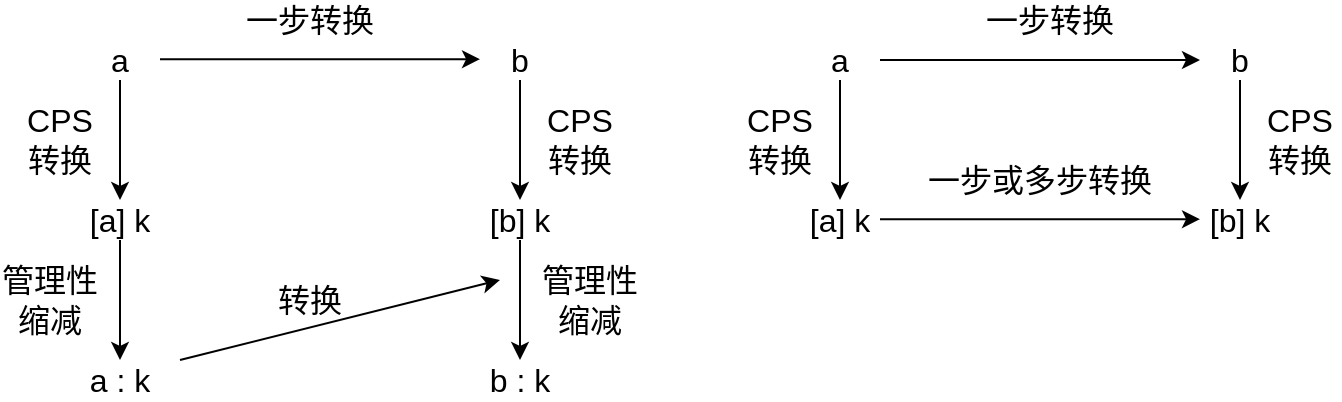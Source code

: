<mxfile version="14.6.12" type="github">
  <diagram id="kFHRlbiRz3oi0GWtiiYQ" name="Page-1">
    <mxGraphModel dx="782" dy="458" grid="0" gridSize="10" guides="1" tooltips="1" connect="1" arrows="1" fold="1" page="1" pageScale="1" pageWidth="827" pageHeight="1169" math="0" shadow="0">
      <root>
        <mxCell id="0" />
        <mxCell id="1" parent="0" />
        <mxCell id="_PYNvtz8eXPCkGTq7S7g-1" value="" style="endArrow=classic;html=1;" edge="1" parent="1">
          <mxGeometry width="50" height="50" relative="1" as="geometry">
            <mxPoint x="160" y="99.58" as="sourcePoint" />
            <mxPoint x="320" y="99.58" as="targetPoint" />
          </mxGeometry>
        </mxCell>
        <mxCell id="_PYNvtz8eXPCkGTq7S7g-7" value="" style="edgeStyle=orthogonalEdgeStyle;rounded=0;orthogonalLoop=1;jettySize=auto;html=1;" edge="1" parent="1" source="_PYNvtz8eXPCkGTq7S7g-2" target="_PYNvtz8eXPCkGTq7S7g-6">
          <mxGeometry relative="1" as="geometry" />
        </mxCell>
        <mxCell id="_PYNvtz8eXPCkGTq7S7g-2" value="&lt;font style=&quot;font-size: 16px&quot;&gt;a&lt;/font&gt;" style="text;html=1;strokeColor=none;fillColor=none;align=center;verticalAlign=middle;whiteSpace=wrap;rounded=0;" vertex="1" parent="1">
          <mxGeometry x="120" y="90" width="40" height="20" as="geometry" />
        </mxCell>
        <mxCell id="_PYNvtz8eXPCkGTq7S7g-11" value="" style="edgeStyle=orthogonalEdgeStyle;rounded=0;orthogonalLoop=1;jettySize=auto;html=1;" edge="1" parent="1" source="_PYNvtz8eXPCkGTq7S7g-3" target="_PYNvtz8eXPCkGTq7S7g-10">
          <mxGeometry relative="1" as="geometry" />
        </mxCell>
        <mxCell id="_PYNvtz8eXPCkGTq7S7g-3" value="&lt;font style=&quot;font-size: 16px&quot;&gt;b&lt;/font&gt;" style="text;html=1;strokeColor=none;fillColor=none;align=center;verticalAlign=middle;whiteSpace=wrap;rounded=0;" vertex="1" parent="1">
          <mxGeometry x="320" y="90" width="40" height="20" as="geometry" />
        </mxCell>
        <mxCell id="_PYNvtz8eXPCkGTq7S7g-5" value="&lt;span style=&quot;font-size: 16px&quot;&gt;一步转换&lt;/span&gt;" style="text;html=1;strokeColor=none;fillColor=none;align=center;verticalAlign=middle;whiteSpace=wrap;rounded=0;" vertex="1" parent="1">
          <mxGeometry x="190" y="70" width="90" height="20" as="geometry" />
        </mxCell>
        <mxCell id="_PYNvtz8eXPCkGTq7S7g-14" value="" style="edgeStyle=orthogonalEdgeStyle;rounded=0;orthogonalLoop=1;jettySize=auto;html=1;" edge="1" parent="1" source="_PYNvtz8eXPCkGTq7S7g-6" target="_PYNvtz8eXPCkGTq7S7g-13">
          <mxGeometry relative="1" as="geometry" />
        </mxCell>
        <mxCell id="_PYNvtz8eXPCkGTq7S7g-6" value="&lt;font style=&quot;font-size: 16px&quot;&gt;[a] k&lt;/font&gt;" style="text;html=1;strokeColor=none;fillColor=none;align=center;verticalAlign=middle;whiteSpace=wrap;rounded=0;" vertex="1" parent="1">
          <mxGeometry x="120" y="170" width="40" height="20" as="geometry" />
        </mxCell>
        <mxCell id="_PYNvtz8eXPCkGTq7S7g-8" value="&lt;font style=&quot;font-size: 16px&quot;&gt;CPS转换&lt;/font&gt;" style="text;html=1;strokeColor=none;fillColor=none;align=center;verticalAlign=middle;whiteSpace=wrap;rounded=0;" vertex="1" parent="1">
          <mxGeometry x="90" y="130" width="40" height="20" as="geometry" />
        </mxCell>
        <mxCell id="_PYNvtz8eXPCkGTq7S7g-16" value="" style="edgeStyle=orthogonalEdgeStyle;rounded=0;orthogonalLoop=1;jettySize=auto;html=1;" edge="1" parent="1" source="_PYNvtz8eXPCkGTq7S7g-10" target="_PYNvtz8eXPCkGTq7S7g-15">
          <mxGeometry relative="1" as="geometry" />
        </mxCell>
        <mxCell id="_PYNvtz8eXPCkGTq7S7g-10" value="&lt;font style=&quot;font-size: 16px&quot;&gt;[b] k&lt;/font&gt;" style="text;html=1;strokeColor=none;fillColor=none;align=center;verticalAlign=middle;whiteSpace=wrap;rounded=0;" vertex="1" parent="1">
          <mxGeometry x="320" y="170" width="40" height="20" as="geometry" />
        </mxCell>
        <mxCell id="_PYNvtz8eXPCkGTq7S7g-12" value="&lt;font style=&quot;font-size: 16px&quot;&gt;CPS转换&lt;/font&gt;" style="text;html=1;strokeColor=none;fillColor=none;align=center;verticalAlign=middle;whiteSpace=wrap;rounded=0;" vertex="1" parent="1">
          <mxGeometry x="350" y="130" width="40" height="20" as="geometry" />
        </mxCell>
        <mxCell id="_PYNvtz8eXPCkGTq7S7g-13" value="&lt;font style=&quot;font-size: 16px&quot;&gt;a : k&lt;/font&gt;" style="text;html=1;strokeColor=none;fillColor=none;align=center;verticalAlign=middle;whiteSpace=wrap;rounded=0;" vertex="1" parent="1">
          <mxGeometry x="120" y="250" width="40" height="20" as="geometry" />
        </mxCell>
        <mxCell id="_PYNvtz8eXPCkGTq7S7g-15" value="&lt;font style=&quot;font-size: 16px&quot;&gt;b : k&lt;/font&gt;" style="text;html=1;strokeColor=none;fillColor=none;align=center;verticalAlign=middle;whiteSpace=wrap;rounded=0;" vertex="1" parent="1">
          <mxGeometry x="320" y="250" width="40" height="20" as="geometry" />
        </mxCell>
        <mxCell id="_PYNvtz8eXPCkGTq7S7g-17" value="" style="endArrow=classic;html=1;" edge="1" parent="1">
          <mxGeometry width="50" height="50" relative="1" as="geometry">
            <mxPoint x="170" y="250" as="sourcePoint" />
            <mxPoint x="330" y="210" as="targetPoint" />
          </mxGeometry>
        </mxCell>
        <mxCell id="_PYNvtz8eXPCkGTq7S7g-18" value="&lt;font style=&quot;font-size: 16px&quot;&gt;转换&lt;/font&gt;" style="text;html=1;strokeColor=none;fillColor=none;align=center;verticalAlign=middle;whiteSpace=wrap;rounded=0;" vertex="1" parent="1">
          <mxGeometry x="215" y="210" width="40" height="20" as="geometry" />
        </mxCell>
        <mxCell id="_PYNvtz8eXPCkGTq7S7g-21" value="&lt;span style=&quot;font-size: 16px&quot;&gt;管理性缩减&lt;/span&gt;" style="text;html=1;strokeColor=none;fillColor=none;align=center;verticalAlign=middle;whiteSpace=wrap;rounded=0;" vertex="1" parent="1">
          <mxGeometry x="80" y="210" width="50" height="20" as="geometry" />
        </mxCell>
        <mxCell id="_PYNvtz8eXPCkGTq7S7g-22" value="&lt;span style=&quot;font-size: 16px&quot;&gt;管理性缩减&lt;/span&gt;" style="text;html=1;strokeColor=none;fillColor=none;align=center;verticalAlign=middle;whiteSpace=wrap;rounded=0;" vertex="1" parent="1">
          <mxGeometry x="350" y="210" width="50" height="20" as="geometry" />
        </mxCell>
        <mxCell id="_PYNvtz8eXPCkGTq7S7g-24" value="&lt;span style=&quot;font-size: 16px&quot;&gt;a&lt;/span&gt;" style="text;html=1;strokeColor=none;fillColor=none;align=center;verticalAlign=middle;whiteSpace=wrap;rounded=0;" vertex="1" parent="1">
          <mxGeometry x="480" y="90" width="40" height="20" as="geometry" />
        </mxCell>
        <mxCell id="_PYNvtz8eXPCkGTq7S7g-25" value="&lt;font style=&quot;font-size: 16px&quot;&gt;b&lt;/font&gt;" style="text;html=1;strokeColor=none;fillColor=none;align=center;verticalAlign=middle;whiteSpace=wrap;rounded=0;" vertex="1" parent="1">
          <mxGeometry x="680" y="90" width="40" height="20" as="geometry" />
        </mxCell>
        <mxCell id="_PYNvtz8eXPCkGTq7S7g-26" value="" style="endArrow=classic;html=1;" edge="1" parent="1">
          <mxGeometry width="50" height="50" relative="1" as="geometry">
            <mxPoint x="520" y="100.0" as="sourcePoint" />
            <mxPoint x="680.0" y="100.0" as="targetPoint" />
          </mxGeometry>
        </mxCell>
        <mxCell id="_PYNvtz8eXPCkGTq7S7g-27" style="edgeStyle=orthogonalEdgeStyle;rounded=0;orthogonalLoop=1;jettySize=auto;html=1;exitX=0.5;exitY=1;exitDx=0;exitDy=0;" edge="1" parent="1" source="_PYNvtz8eXPCkGTq7S7g-25" target="_PYNvtz8eXPCkGTq7S7g-25">
          <mxGeometry relative="1" as="geometry" />
        </mxCell>
        <mxCell id="_PYNvtz8eXPCkGTq7S7g-28" value="&lt;span style=&quot;font-size: 16px&quot;&gt;一步转换&lt;/span&gt;" style="text;html=1;strokeColor=none;fillColor=none;align=center;verticalAlign=middle;whiteSpace=wrap;rounded=0;" vertex="1" parent="1">
          <mxGeometry x="560" y="70" width="90" height="20" as="geometry" />
        </mxCell>
        <mxCell id="_PYNvtz8eXPCkGTq7S7g-30" value="" style="edgeStyle=orthogonalEdgeStyle;rounded=0;orthogonalLoop=1;jettySize=auto;html=1;exitX=0.5;exitY=1;exitDx=0;exitDy=0;" edge="1" parent="1" source="_PYNvtz8eXPCkGTq7S7g-24">
          <mxGeometry relative="1" as="geometry">
            <mxPoint x="500" y="120" as="sourcePoint" />
            <mxPoint x="500" y="170" as="targetPoint" />
            <Array as="points" />
          </mxGeometry>
        </mxCell>
        <mxCell id="_PYNvtz8eXPCkGTq7S7g-31" value="" style="endArrow=classic;html=1;exitX=0.5;exitY=1;exitDx=0;exitDy=0;" edge="1" parent="1" source="_PYNvtz8eXPCkGTq7S7g-25">
          <mxGeometry width="50" height="50" relative="1" as="geometry">
            <mxPoint x="480" y="220" as="sourcePoint" />
            <mxPoint x="700" y="170" as="targetPoint" />
          </mxGeometry>
        </mxCell>
        <mxCell id="_PYNvtz8eXPCkGTq7S7g-32" value="&lt;font style=&quot;font-size: 16px&quot;&gt;CPS转换&lt;/font&gt;" style="text;html=1;strokeColor=none;fillColor=none;align=center;verticalAlign=middle;whiteSpace=wrap;rounded=0;" vertex="1" parent="1">
          <mxGeometry x="450" y="130" width="40" height="20" as="geometry" />
        </mxCell>
        <mxCell id="_PYNvtz8eXPCkGTq7S7g-33" value="&lt;font style=&quot;font-size: 16px&quot;&gt;CPS转换&lt;/font&gt;" style="text;html=1;strokeColor=none;fillColor=none;align=center;verticalAlign=middle;whiteSpace=wrap;rounded=0;" vertex="1" parent="1">
          <mxGeometry x="710" y="130" width="40" height="20" as="geometry" />
        </mxCell>
        <mxCell id="_PYNvtz8eXPCkGTq7S7g-34" value="&lt;font style=&quot;font-size: 16px&quot;&gt;[a] k&lt;/font&gt;" style="text;html=1;strokeColor=none;fillColor=none;align=center;verticalAlign=middle;whiteSpace=wrap;rounded=0;" vertex="1" parent="1">
          <mxGeometry x="480" y="170" width="40" height="20" as="geometry" />
        </mxCell>
        <mxCell id="_PYNvtz8eXPCkGTq7S7g-35" value="&lt;font style=&quot;font-size: 16px&quot;&gt;[b] k&lt;/font&gt;" style="text;html=1;strokeColor=none;fillColor=none;align=center;verticalAlign=middle;whiteSpace=wrap;rounded=0;" vertex="1" parent="1">
          <mxGeometry x="680" y="170" width="40" height="20" as="geometry" />
        </mxCell>
        <mxCell id="_PYNvtz8eXPCkGTq7S7g-36" value="" style="endArrow=classic;html=1;" edge="1" parent="1">
          <mxGeometry width="50" height="50" relative="1" as="geometry">
            <mxPoint x="520" y="179.58" as="sourcePoint" />
            <mxPoint x="680" y="179.58" as="targetPoint" />
          </mxGeometry>
        </mxCell>
        <mxCell id="_PYNvtz8eXPCkGTq7S7g-37" value="&lt;span style=&quot;font-size: 16px&quot;&gt;一步或多步转换&lt;/span&gt;" style="text;html=1;strokeColor=none;fillColor=none;align=center;verticalAlign=middle;whiteSpace=wrap;rounded=0;" vertex="1" parent="1">
          <mxGeometry x="540" y="150" width="120" height="20" as="geometry" />
        </mxCell>
      </root>
    </mxGraphModel>
  </diagram>
</mxfile>

